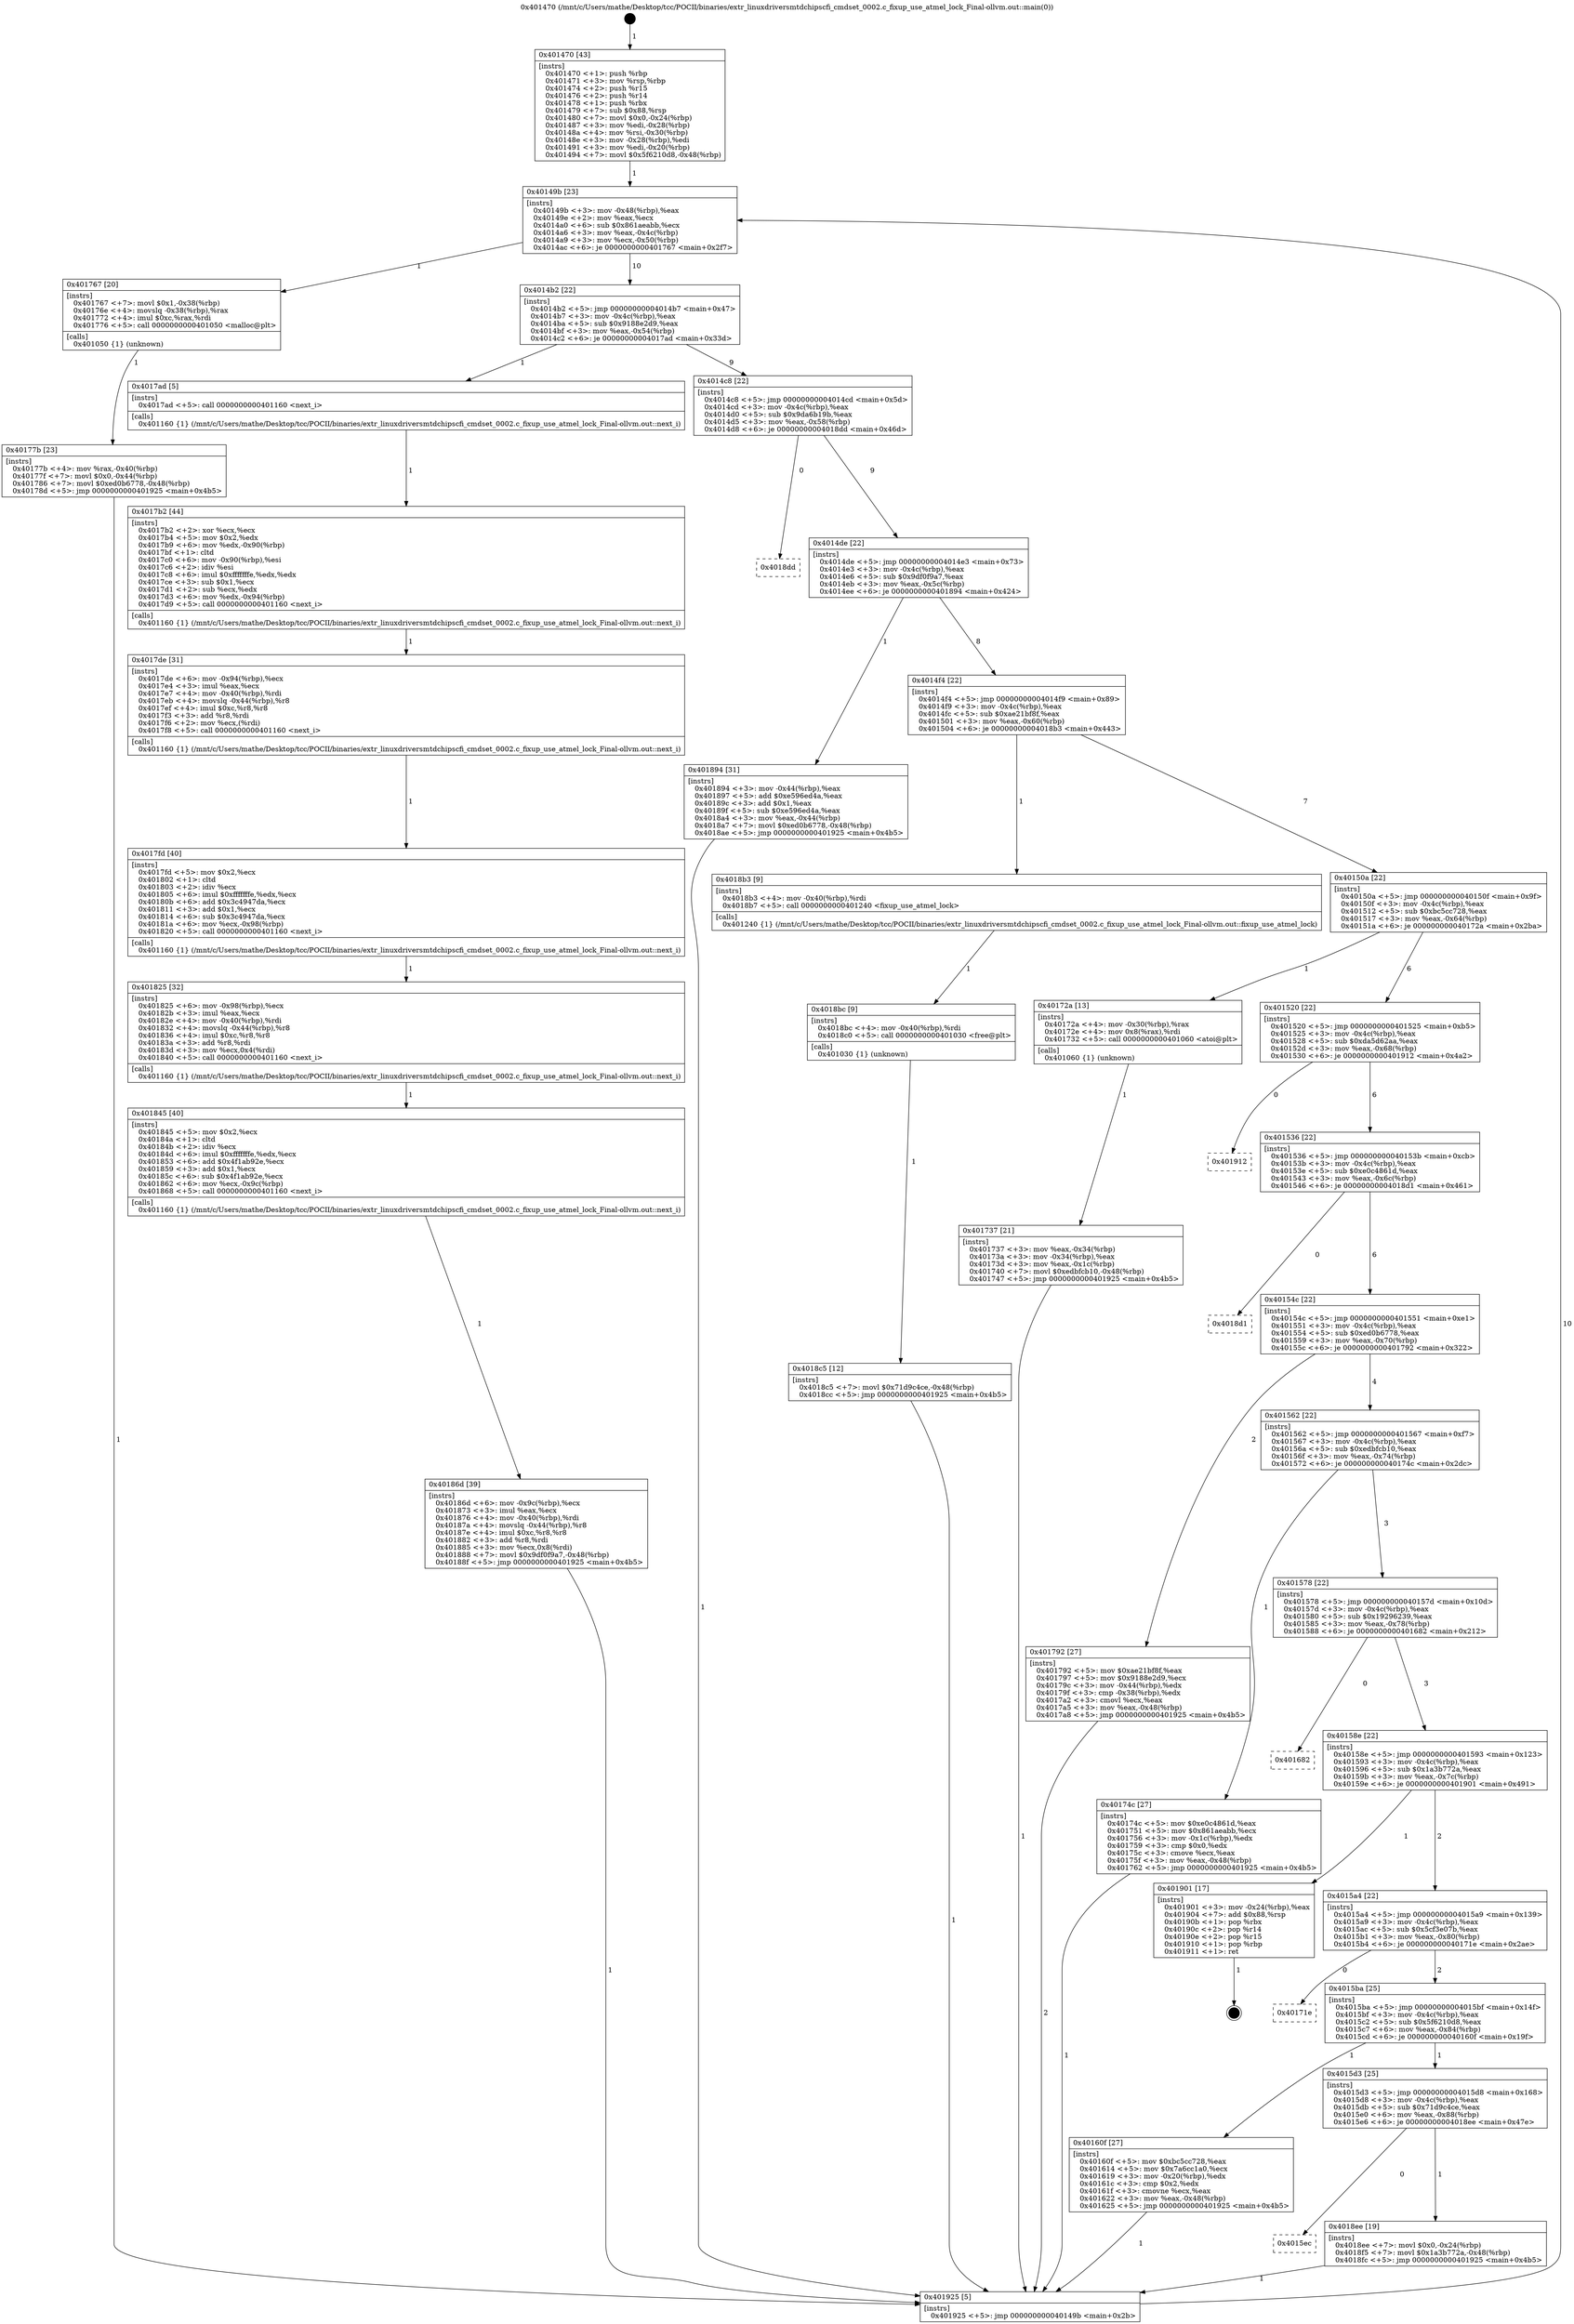 digraph "0x401470" {
  label = "0x401470 (/mnt/c/Users/mathe/Desktop/tcc/POCII/binaries/extr_linuxdriversmtdchipscfi_cmdset_0002.c_fixup_use_atmel_lock_Final-ollvm.out::main(0))"
  labelloc = "t"
  node[shape=record]

  Entry [label="",width=0.3,height=0.3,shape=circle,fillcolor=black,style=filled]
  "0x40149b" [label="{
     0x40149b [23]\l
     | [instrs]\l
     &nbsp;&nbsp;0x40149b \<+3\>: mov -0x48(%rbp),%eax\l
     &nbsp;&nbsp;0x40149e \<+2\>: mov %eax,%ecx\l
     &nbsp;&nbsp;0x4014a0 \<+6\>: sub $0x861aeabb,%ecx\l
     &nbsp;&nbsp;0x4014a6 \<+3\>: mov %eax,-0x4c(%rbp)\l
     &nbsp;&nbsp;0x4014a9 \<+3\>: mov %ecx,-0x50(%rbp)\l
     &nbsp;&nbsp;0x4014ac \<+6\>: je 0000000000401767 \<main+0x2f7\>\l
  }"]
  "0x401767" [label="{
     0x401767 [20]\l
     | [instrs]\l
     &nbsp;&nbsp;0x401767 \<+7\>: movl $0x1,-0x38(%rbp)\l
     &nbsp;&nbsp;0x40176e \<+4\>: movslq -0x38(%rbp),%rax\l
     &nbsp;&nbsp;0x401772 \<+4\>: imul $0xc,%rax,%rdi\l
     &nbsp;&nbsp;0x401776 \<+5\>: call 0000000000401050 \<malloc@plt\>\l
     | [calls]\l
     &nbsp;&nbsp;0x401050 \{1\} (unknown)\l
  }"]
  "0x4014b2" [label="{
     0x4014b2 [22]\l
     | [instrs]\l
     &nbsp;&nbsp;0x4014b2 \<+5\>: jmp 00000000004014b7 \<main+0x47\>\l
     &nbsp;&nbsp;0x4014b7 \<+3\>: mov -0x4c(%rbp),%eax\l
     &nbsp;&nbsp;0x4014ba \<+5\>: sub $0x9188e2d9,%eax\l
     &nbsp;&nbsp;0x4014bf \<+3\>: mov %eax,-0x54(%rbp)\l
     &nbsp;&nbsp;0x4014c2 \<+6\>: je 00000000004017ad \<main+0x33d\>\l
  }"]
  Exit [label="",width=0.3,height=0.3,shape=circle,fillcolor=black,style=filled,peripheries=2]
  "0x4017ad" [label="{
     0x4017ad [5]\l
     | [instrs]\l
     &nbsp;&nbsp;0x4017ad \<+5\>: call 0000000000401160 \<next_i\>\l
     | [calls]\l
     &nbsp;&nbsp;0x401160 \{1\} (/mnt/c/Users/mathe/Desktop/tcc/POCII/binaries/extr_linuxdriversmtdchipscfi_cmdset_0002.c_fixup_use_atmel_lock_Final-ollvm.out::next_i)\l
  }"]
  "0x4014c8" [label="{
     0x4014c8 [22]\l
     | [instrs]\l
     &nbsp;&nbsp;0x4014c8 \<+5\>: jmp 00000000004014cd \<main+0x5d\>\l
     &nbsp;&nbsp;0x4014cd \<+3\>: mov -0x4c(%rbp),%eax\l
     &nbsp;&nbsp;0x4014d0 \<+5\>: sub $0x9da6b19b,%eax\l
     &nbsp;&nbsp;0x4014d5 \<+3\>: mov %eax,-0x58(%rbp)\l
     &nbsp;&nbsp;0x4014d8 \<+6\>: je 00000000004018dd \<main+0x46d\>\l
  }"]
  "0x4015ec" [label="{
     0x4015ec\l
  }", style=dashed]
  "0x4018dd" [label="{
     0x4018dd\l
  }", style=dashed]
  "0x4014de" [label="{
     0x4014de [22]\l
     | [instrs]\l
     &nbsp;&nbsp;0x4014de \<+5\>: jmp 00000000004014e3 \<main+0x73\>\l
     &nbsp;&nbsp;0x4014e3 \<+3\>: mov -0x4c(%rbp),%eax\l
     &nbsp;&nbsp;0x4014e6 \<+5\>: sub $0x9df0f9a7,%eax\l
     &nbsp;&nbsp;0x4014eb \<+3\>: mov %eax,-0x5c(%rbp)\l
     &nbsp;&nbsp;0x4014ee \<+6\>: je 0000000000401894 \<main+0x424\>\l
  }"]
  "0x4018ee" [label="{
     0x4018ee [19]\l
     | [instrs]\l
     &nbsp;&nbsp;0x4018ee \<+7\>: movl $0x0,-0x24(%rbp)\l
     &nbsp;&nbsp;0x4018f5 \<+7\>: movl $0x1a3b772a,-0x48(%rbp)\l
     &nbsp;&nbsp;0x4018fc \<+5\>: jmp 0000000000401925 \<main+0x4b5\>\l
  }"]
  "0x401894" [label="{
     0x401894 [31]\l
     | [instrs]\l
     &nbsp;&nbsp;0x401894 \<+3\>: mov -0x44(%rbp),%eax\l
     &nbsp;&nbsp;0x401897 \<+5\>: add $0xe596ed4a,%eax\l
     &nbsp;&nbsp;0x40189c \<+3\>: add $0x1,%eax\l
     &nbsp;&nbsp;0x40189f \<+5\>: sub $0xe596ed4a,%eax\l
     &nbsp;&nbsp;0x4018a4 \<+3\>: mov %eax,-0x44(%rbp)\l
     &nbsp;&nbsp;0x4018a7 \<+7\>: movl $0xed0b6778,-0x48(%rbp)\l
     &nbsp;&nbsp;0x4018ae \<+5\>: jmp 0000000000401925 \<main+0x4b5\>\l
  }"]
  "0x4014f4" [label="{
     0x4014f4 [22]\l
     | [instrs]\l
     &nbsp;&nbsp;0x4014f4 \<+5\>: jmp 00000000004014f9 \<main+0x89\>\l
     &nbsp;&nbsp;0x4014f9 \<+3\>: mov -0x4c(%rbp),%eax\l
     &nbsp;&nbsp;0x4014fc \<+5\>: sub $0xae21bf8f,%eax\l
     &nbsp;&nbsp;0x401501 \<+3\>: mov %eax,-0x60(%rbp)\l
     &nbsp;&nbsp;0x401504 \<+6\>: je 00000000004018b3 \<main+0x443\>\l
  }"]
  "0x4018c5" [label="{
     0x4018c5 [12]\l
     | [instrs]\l
     &nbsp;&nbsp;0x4018c5 \<+7\>: movl $0x71d9c4ce,-0x48(%rbp)\l
     &nbsp;&nbsp;0x4018cc \<+5\>: jmp 0000000000401925 \<main+0x4b5\>\l
  }"]
  "0x4018b3" [label="{
     0x4018b3 [9]\l
     | [instrs]\l
     &nbsp;&nbsp;0x4018b3 \<+4\>: mov -0x40(%rbp),%rdi\l
     &nbsp;&nbsp;0x4018b7 \<+5\>: call 0000000000401240 \<fixup_use_atmel_lock\>\l
     | [calls]\l
     &nbsp;&nbsp;0x401240 \{1\} (/mnt/c/Users/mathe/Desktop/tcc/POCII/binaries/extr_linuxdriversmtdchipscfi_cmdset_0002.c_fixup_use_atmel_lock_Final-ollvm.out::fixup_use_atmel_lock)\l
  }"]
  "0x40150a" [label="{
     0x40150a [22]\l
     | [instrs]\l
     &nbsp;&nbsp;0x40150a \<+5\>: jmp 000000000040150f \<main+0x9f\>\l
     &nbsp;&nbsp;0x40150f \<+3\>: mov -0x4c(%rbp),%eax\l
     &nbsp;&nbsp;0x401512 \<+5\>: sub $0xbc5cc728,%eax\l
     &nbsp;&nbsp;0x401517 \<+3\>: mov %eax,-0x64(%rbp)\l
     &nbsp;&nbsp;0x40151a \<+6\>: je 000000000040172a \<main+0x2ba\>\l
  }"]
  "0x4018bc" [label="{
     0x4018bc [9]\l
     | [instrs]\l
     &nbsp;&nbsp;0x4018bc \<+4\>: mov -0x40(%rbp),%rdi\l
     &nbsp;&nbsp;0x4018c0 \<+5\>: call 0000000000401030 \<free@plt\>\l
     | [calls]\l
     &nbsp;&nbsp;0x401030 \{1\} (unknown)\l
  }"]
  "0x40172a" [label="{
     0x40172a [13]\l
     | [instrs]\l
     &nbsp;&nbsp;0x40172a \<+4\>: mov -0x30(%rbp),%rax\l
     &nbsp;&nbsp;0x40172e \<+4\>: mov 0x8(%rax),%rdi\l
     &nbsp;&nbsp;0x401732 \<+5\>: call 0000000000401060 \<atoi@plt\>\l
     | [calls]\l
     &nbsp;&nbsp;0x401060 \{1\} (unknown)\l
  }"]
  "0x401520" [label="{
     0x401520 [22]\l
     | [instrs]\l
     &nbsp;&nbsp;0x401520 \<+5\>: jmp 0000000000401525 \<main+0xb5\>\l
     &nbsp;&nbsp;0x401525 \<+3\>: mov -0x4c(%rbp),%eax\l
     &nbsp;&nbsp;0x401528 \<+5\>: sub $0xda5d62aa,%eax\l
     &nbsp;&nbsp;0x40152d \<+3\>: mov %eax,-0x68(%rbp)\l
     &nbsp;&nbsp;0x401530 \<+6\>: je 0000000000401912 \<main+0x4a2\>\l
  }"]
  "0x40186d" [label="{
     0x40186d [39]\l
     | [instrs]\l
     &nbsp;&nbsp;0x40186d \<+6\>: mov -0x9c(%rbp),%ecx\l
     &nbsp;&nbsp;0x401873 \<+3\>: imul %eax,%ecx\l
     &nbsp;&nbsp;0x401876 \<+4\>: mov -0x40(%rbp),%rdi\l
     &nbsp;&nbsp;0x40187a \<+4\>: movslq -0x44(%rbp),%r8\l
     &nbsp;&nbsp;0x40187e \<+4\>: imul $0xc,%r8,%r8\l
     &nbsp;&nbsp;0x401882 \<+3\>: add %r8,%rdi\l
     &nbsp;&nbsp;0x401885 \<+3\>: mov %ecx,0x8(%rdi)\l
     &nbsp;&nbsp;0x401888 \<+7\>: movl $0x9df0f9a7,-0x48(%rbp)\l
     &nbsp;&nbsp;0x40188f \<+5\>: jmp 0000000000401925 \<main+0x4b5\>\l
  }"]
  "0x401912" [label="{
     0x401912\l
  }", style=dashed]
  "0x401536" [label="{
     0x401536 [22]\l
     | [instrs]\l
     &nbsp;&nbsp;0x401536 \<+5\>: jmp 000000000040153b \<main+0xcb\>\l
     &nbsp;&nbsp;0x40153b \<+3\>: mov -0x4c(%rbp),%eax\l
     &nbsp;&nbsp;0x40153e \<+5\>: sub $0xe0c4861d,%eax\l
     &nbsp;&nbsp;0x401543 \<+3\>: mov %eax,-0x6c(%rbp)\l
     &nbsp;&nbsp;0x401546 \<+6\>: je 00000000004018d1 \<main+0x461\>\l
  }"]
  "0x401845" [label="{
     0x401845 [40]\l
     | [instrs]\l
     &nbsp;&nbsp;0x401845 \<+5\>: mov $0x2,%ecx\l
     &nbsp;&nbsp;0x40184a \<+1\>: cltd\l
     &nbsp;&nbsp;0x40184b \<+2\>: idiv %ecx\l
     &nbsp;&nbsp;0x40184d \<+6\>: imul $0xfffffffe,%edx,%ecx\l
     &nbsp;&nbsp;0x401853 \<+6\>: add $0x4f1ab92e,%ecx\l
     &nbsp;&nbsp;0x401859 \<+3\>: add $0x1,%ecx\l
     &nbsp;&nbsp;0x40185c \<+6\>: sub $0x4f1ab92e,%ecx\l
     &nbsp;&nbsp;0x401862 \<+6\>: mov %ecx,-0x9c(%rbp)\l
     &nbsp;&nbsp;0x401868 \<+5\>: call 0000000000401160 \<next_i\>\l
     | [calls]\l
     &nbsp;&nbsp;0x401160 \{1\} (/mnt/c/Users/mathe/Desktop/tcc/POCII/binaries/extr_linuxdriversmtdchipscfi_cmdset_0002.c_fixup_use_atmel_lock_Final-ollvm.out::next_i)\l
  }"]
  "0x4018d1" [label="{
     0x4018d1\l
  }", style=dashed]
  "0x40154c" [label="{
     0x40154c [22]\l
     | [instrs]\l
     &nbsp;&nbsp;0x40154c \<+5\>: jmp 0000000000401551 \<main+0xe1\>\l
     &nbsp;&nbsp;0x401551 \<+3\>: mov -0x4c(%rbp),%eax\l
     &nbsp;&nbsp;0x401554 \<+5\>: sub $0xed0b6778,%eax\l
     &nbsp;&nbsp;0x401559 \<+3\>: mov %eax,-0x70(%rbp)\l
     &nbsp;&nbsp;0x40155c \<+6\>: je 0000000000401792 \<main+0x322\>\l
  }"]
  "0x401825" [label="{
     0x401825 [32]\l
     | [instrs]\l
     &nbsp;&nbsp;0x401825 \<+6\>: mov -0x98(%rbp),%ecx\l
     &nbsp;&nbsp;0x40182b \<+3\>: imul %eax,%ecx\l
     &nbsp;&nbsp;0x40182e \<+4\>: mov -0x40(%rbp),%rdi\l
     &nbsp;&nbsp;0x401832 \<+4\>: movslq -0x44(%rbp),%r8\l
     &nbsp;&nbsp;0x401836 \<+4\>: imul $0xc,%r8,%r8\l
     &nbsp;&nbsp;0x40183a \<+3\>: add %r8,%rdi\l
     &nbsp;&nbsp;0x40183d \<+3\>: mov %ecx,0x4(%rdi)\l
     &nbsp;&nbsp;0x401840 \<+5\>: call 0000000000401160 \<next_i\>\l
     | [calls]\l
     &nbsp;&nbsp;0x401160 \{1\} (/mnt/c/Users/mathe/Desktop/tcc/POCII/binaries/extr_linuxdriversmtdchipscfi_cmdset_0002.c_fixup_use_atmel_lock_Final-ollvm.out::next_i)\l
  }"]
  "0x401792" [label="{
     0x401792 [27]\l
     | [instrs]\l
     &nbsp;&nbsp;0x401792 \<+5\>: mov $0xae21bf8f,%eax\l
     &nbsp;&nbsp;0x401797 \<+5\>: mov $0x9188e2d9,%ecx\l
     &nbsp;&nbsp;0x40179c \<+3\>: mov -0x44(%rbp),%edx\l
     &nbsp;&nbsp;0x40179f \<+3\>: cmp -0x38(%rbp),%edx\l
     &nbsp;&nbsp;0x4017a2 \<+3\>: cmovl %ecx,%eax\l
     &nbsp;&nbsp;0x4017a5 \<+3\>: mov %eax,-0x48(%rbp)\l
     &nbsp;&nbsp;0x4017a8 \<+5\>: jmp 0000000000401925 \<main+0x4b5\>\l
  }"]
  "0x401562" [label="{
     0x401562 [22]\l
     | [instrs]\l
     &nbsp;&nbsp;0x401562 \<+5\>: jmp 0000000000401567 \<main+0xf7\>\l
     &nbsp;&nbsp;0x401567 \<+3\>: mov -0x4c(%rbp),%eax\l
     &nbsp;&nbsp;0x40156a \<+5\>: sub $0xedbfcb10,%eax\l
     &nbsp;&nbsp;0x40156f \<+3\>: mov %eax,-0x74(%rbp)\l
     &nbsp;&nbsp;0x401572 \<+6\>: je 000000000040174c \<main+0x2dc\>\l
  }"]
  "0x4017fd" [label="{
     0x4017fd [40]\l
     | [instrs]\l
     &nbsp;&nbsp;0x4017fd \<+5\>: mov $0x2,%ecx\l
     &nbsp;&nbsp;0x401802 \<+1\>: cltd\l
     &nbsp;&nbsp;0x401803 \<+2\>: idiv %ecx\l
     &nbsp;&nbsp;0x401805 \<+6\>: imul $0xfffffffe,%edx,%ecx\l
     &nbsp;&nbsp;0x40180b \<+6\>: add $0x3c4947da,%ecx\l
     &nbsp;&nbsp;0x401811 \<+3\>: add $0x1,%ecx\l
     &nbsp;&nbsp;0x401814 \<+6\>: sub $0x3c4947da,%ecx\l
     &nbsp;&nbsp;0x40181a \<+6\>: mov %ecx,-0x98(%rbp)\l
     &nbsp;&nbsp;0x401820 \<+5\>: call 0000000000401160 \<next_i\>\l
     | [calls]\l
     &nbsp;&nbsp;0x401160 \{1\} (/mnt/c/Users/mathe/Desktop/tcc/POCII/binaries/extr_linuxdriversmtdchipscfi_cmdset_0002.c_fixup_use_atmel_lock_Final-ollvm.out::next_i)\l
  }"]
  "0x40174c" [label="{
     0x40174c [27]\l
     | [instrs]\l
     &nbsp;&nbsp;0x40174c \<+5\>: mov $0xe0c4861d,%eax\l
     &nbsp;&nbsp;0x401751 \<+5\>: mov $0x861aeabb,%ecx\l
     &nbsp;&nbsp;0x401756 \<+3\>: mov -0x1c(%rbp),%edx\l
     &nbsp;&nbsp;0x401759 \<+3\>: cmp $0x0,%edx\l
     &nbsp;&nbsp;0x40175c \<+3\>: cmove %ecx,%eax\l
     &nbsp;&nbsp;0x40175f \<+3\>: mov %eax,-0x48(%rbp)\l
     &nbsp;&nbsp;0x401762 \<+5\>: jmp 0000000000401925 \<main+0x4b5\>\l
  }"]
  "0x401578" [label="{
     0x401578 [22]\l
     | [instrs]\l
     &nbsp;&nbsp;0x401578 \<+5\>: jmp 000000000040157d \<main+0x10d\>\l
     &nbsp;&nbsp;0x40157d \<+3\>: mov -0x4c(%rbp),%eax\l
     &nbsp;&nbsp;0x401580 \<+5\>: sub $0x19296239,%eax\l
     &nbsp;&nbsp;0x401585 \<+3\>: mov %eax,-0x78(%rbp)\l
     &nbsp;&nbsp;0x401588 \<+6\>: je 0000000000401682 \<main+0x212\>\l
  }"]
  "0x4017de" [label="{
     0x4017de [31]\l
     | [instrs]\l
     &nbsp;&nbsp;0x4017de \<+6\>: mov -0x94(%rbp),%ecx\l
     &nbsp;&nbsp;0x4017e4 \<+3\>: imul %eax,%ecx\l
     &nbsp;&nbsp;0x4017e7 \<+4\>: mov -0x40(%rbp),%rdi\l
     &nbsp;&nbsp;0x4017eb \<+4\>: movslq -0x44(%rbp),%r8\l
     &nbsp;&nbsp;0x4017ef \<+4\>: imul $0xc,%r8,%r8\l
     &nbsp;&nbsp;0x4017f3 \<+3\>: add %r8,%rdi\l
     &nbsp;&nbsp;0x4017f6 \<+2\>: mov %ecx,(%rdi)\l
     &nbsp;&nbsp;0x4017f8 \<+5\>: call 0000000000401160 \<next_i\>\l
     | [calls]\l
     &nbsp;&nbsp;0x401160 \{1\} (/mnt/c/Users/mathe/Desktop/tcc/POCII/binaries/extr_linuxdriversmtdchipscfi_cmdset_0002.c_fixup_use_atmel_lock_Final-ollvm.out::next_i)\l
  }"]
  "0x401682" [label="{
     0x401682\l
  }", style=dashed]
  "0x40158e" [label="{
     0x40158e [22]\l
     | [instrs]\l
     &nbsp;&nbsp;0x40158e \<+5\>: jmp 0000000000401593 \<main+0x123\>\l
     &nbsp;&nbsp;0x401593 \<+3\>: mov -0x4c(%rbp),%eax\l
     &nbsp;&nbsp;0x401596 \<+5\>: sub $0x1a3b772a,%eax\l
     &nbsp;&nbsp;0x40159b \<+3\>: mov %eax,-0x7c(%rbp)\l
     &nbsp;&nbsp;0x40159e \<+6\>: je 0000000000401901 \<main+0x491\>\l
  }"]
  "0x4017b2" [label="{
     0x4017b2 [44]\l
     | [instrs]\l
     &nbsp;&nbsp;0x4017b2 \<+2\>: xor %ecx,%ecx\l
     &nbsp;&nbsp;0x4017b4 \<+5\>: mov $0x2,%edx\l
     &nbsp;&nbsp;0x4017b9 \<+6\>: mov %edx,-0x90(%rbp)\l
     &nbsp;&nbsp;0x4017bf \<+1\>: cltd\l
     &nbsp;&nbsp;0x4017c0 \<+6\>: mov -0x90(%rbp),%esi\l
     &nbsp;&nbsp;0x4017c6 \<+2\>: idiv %esi\l
     &nbsp;&nbsp;0x4017c8 \<+6\>: imul $0xfffffffe,%edx,%edx\l
     &nbsp;&nbsp;0x4017ce \<+3\>: sub $0x1,%ecx\l
     &nbsp;&nbsp;0x4017d1 \<+2\>: sub %ecx,%edx\l
     &nbsp;&nbsp;0x4017d3 \<+6\>: mov %edx,-0x94(%rbp)\l
     &nbsp;&nbsp;0x4017d9 \<+5\>: call 0000000000401160 \<next_i\>\l
     | [calls]\l
     &nbsp;&nbsp;0x401160 \{1\} (/mnt/c/Users/mathe/Desktop/tcc/POCII/binaries/extr_linuxdriversmtdchipscfi_cmdset_0002.c_fixup_use_atmel_lock_Final-ollvm.out::next_i)\l
  }"]
  "0x401901" [label="{
     0x401901 [17]\l
     | [instrs]\l
     &nbsp;&nbsp;0x401901 \<+3\>: mov -0x24(%rbp),%eax\l
     &nbsp;&nbsp;0x401904 \<+7\>: add $0x88,%rsp\l
     &nbsp;&nbsp;0x40190b \<+1\>: pop %rbx\l
     &nbsp;&nbsp;0x40190c \<+2\>: pop %r14\l
     &nbsp;&nbsp;0x40190e \<+2\>: pop %r15\l
     &nbsp;&nbsp;0x401910 \<+1\>: pop %rbp\l
     &nbsp;&nbsp;0x401911 \<+1\>: ret\l
  }"]
  "0x4015a4" [label="{
     0x4015a4 [22]\l
     | [instrs]\l
     &nbsp;&nbsp;0x4015a4 \<+5\>: jmp 00000000004015a9 \<main+0x139\>\l
     &nbsp;&nbsp;0x4015a9 \<+3\>: mov -0x4c(%rbp),%eax\l
     &nbsp;&nbsp;0x4015ac \<+5\>: sub $0x5cf3e07b,%eax\l
     &nbsp;&nbsp;0x4015b1 \<+3\>: mov %eax,-0x80(%rbp)\l
     &nbsp;&nbsp;0x4015b4 \<+6\>: je 000000000040171e \<main+0x2ae\>\l
  }"]
  "0x40177b" [label="{
     0x40177b [23]\l
     | [instrs]\l
     &nbsp;&nbsp;0x40177b \<+4\>: mov %rax,-0x40(%rbp)\l
     &nbsp;&nbsp;0x40177f \<+7\>: movl $0x0,-0x44(%rbp)\l
     &nbsp;&nbsp;0x401786 \<+7\>: movl $0xed0b6778,-0x48(%rbp)\l
     &nbsp;&nbsp;0x40178d \<+5\>: jmp 0000000000401925 \<main+0x4b5\>\l
  }"]
  "0x40171e" [label="{
     0x40171e\l
  }", style=dashed]
  "0x4015ba" [label="{
     0x4015ba [25]\l
     | [instrs]\l
     &nbsp;&nbsp;0x4015ba \<+5\>: jmp 00000000004015bf \<main+0x14f\>\l
     &nbsp;&nbsp;0x4015bf \<+3\>: mov -0x4c(%rbp),%eax\l
     &nbsp;&nbsp;0x4015c2 \<+5\>: sub $0x5f6210d8,%eax\l
     &nbsp;&nbsp;0x4015c7 \<+6\>: mov %eax,-0x84(%rbp)\l
     &nbsp;&nbsp;0x4015cd \<+6\>: je 000000000040160f \<main+0x19f\>\l
  }"]
  "0x401737" [label="{
     0x401737 [21]\l
     | [instrs]\l
     &nbsp;&nbsp;0x401737 \<+3\>: mov %eax,-0x34(%rbp)\l
     &nbsp;&nbsp;0x40173a \<+3\>: mov -0x34(%rbp),%eax\l
     &nbsp;&nbsp;0x40173d \<+3\>: mov %eax,-0x1c(%rbp)\l
     &nbsp;&nbsp;0x401740 \<+7\>: movl $0xedbfcb10,-0x48(%rbp)\l
     &nbsp;&nbsp;0x401747 \<+5\>: jmp 0000000000401925 \<main+0x4b5\>\l
  }"]
  "0x40160f" [label="{
     0x40160f [27]\l
     | [instrs]\l
     &nbsp;&nbsp;0x40160f \<+5\>: mov $0xbc5cc728,%eax\l
     &nbsp;&nbsp;0x401614 \<+5\>: mov $0x7a6cc1a0,%ecx\l
     &nbsp;&nbsp;0x401619 \<+3\>: mov -0x20(%rbp),%edx\l
     &nbsp;&nbsp;0x40161c \<+3\>: cmp $0x2,%edx\l
     &nbsp;&nbsp;0x40161f \<+3\>: cmovne %ecx,%eax\l
     &nbsp;&nbsp;0x401622 \<+3\>: mov %eax,-0x48(%rbp)\l
     &nbsp;&nbsp;0x401625 \<+5\>: jmp 0000000000401925 \<main+0x4b5\>\l
  }"]
  "0x4015d3" [label="{
     0x4015d3 [25]\l
     | [instrs]\l
     &nbsp;&nbsp;0x4015d3 \<+5\>: jmp 00000000004015d8 \<main+0x168\>\l
     &nbsp;&nbsp;0x4015d8 \<+3\>: mov -0x4c(%rbp),%eax\l
     &nbsp;&nbsp;0x4015db \<+5\>: sub $0x71d9c4ce,%eax\l
     &nbsp;&nbsp;0x4015e0 \<+6\>: mov %eax,-0x88(%rbp)\l
     &nbsp;&nbsp;0x4015e6 \<+6\>: je 00000000004018ee \<main+0x47e\>\l
  }"]
  "0x401925" [label="{
     0x401925 [5]\l
     | [instrs]\l
     &nbsp;&nbsp;0x401925 \<+5\>: jmp 000000000040149b \<main+0x2b\>\l
  }"]
  "0x401470" [label="{
     0x401470 [43]\l
     | [instrs]\l
     &nbsp;&nbsp;0x401470 \<+1\>: push %rbp\l
     &nbsp;&nbsp;0x401471 \<+3\>: mov %rsp,%rbp\l
     &nbsp;&nbsp;0x401474 \<+2\>: push %r15\l
     &nbsp;&nbsp;0x401476 \<+2\>: push %r14\l
     &nbsp;&nbsp;0x401478 \<+1\>: push %rbx\l
     &nbsp;&nbsp;0x401479 \<+7\>: sub $0x88,%rsp\l
     &nbsp;&nbsp;0x401480 \<+7\>: movl $0x0,-0x24(%rbp)\l
     &nbsp;&nbsp;0x401487 \<+3\>: mov %edi,-0x28(%rbp)\l
     &nbsp;&nbsp;0x40148a \<+4\>: mov %rsi,-0x30(%rbp)\l
     &nbsp;&nbsp;0x40148e \<+3\>: mov -0x28(%rbp),%edi\l
     &nbsp;&nbsp;0x401491 \<+3\>: mov %edi,-0x20(%rbp)\l
     &nbsp;&nbsp;0x401494 \<+7\>: movl $0x5f6210d8,-0x48(%rbp)\l
  }"]
  Entry -> "0x401470" [label=" 1"]
  "0x40149b" -> "0x401767" [label=" 1"]
  "0x40149b" -> "0x4014b2" [label=" 10"]
  "0x401901" -> Exit [label=" 1"]
  "0x4014b2" -> "0x4017ad" [label=" 1"]
  "0x4014b2" -> "0x4014c8" [label=" 9"]
  "0x4018ee" -> "0x401925" [label=" 1"]
  "0x4014c8" -> "0x4018dd" [label=" 0"]
  "0x4014c8" -> "0x4014de" [label=" 9"]
  "0x4015d3" -> "0x4015ec" [label=" 0"]
  "0x4014de" -> "0x401894" [label=" 1"]
  "0x4014de" -> "0x4014f4" [label=" 8"]
  "0x4015d3" -> "0x4018ee" [label=" 1"]
  "0x4014f4" -> "0x4018b3" [label=" 1"]
  "0x4014f4" -> "0x40150a" [label=" 7"]
  "0x4018c5" -> "0x401925" [label=" 1"]
  "0x40150a" -> "0x40172a" [label=" 1"]
  "0x40150a" -> "0x401520" [label=" 6"]
  "0x4018bc" -> "0x4018c5" [label=" 1"]
  "0x401520" -> "0x401912" [label=" 0"]
  "0x401520" -> "0x401536" [label=" 6"]
  "0x4018b3" -> "0x4018bc" [label=" 1"]
  "0x401536" -> "0x4018d1" [label=" 0"]
  "0x401536" -> "0x40154c" [label=" 6"]
  "0x401894" -> "0x401925" [label=" 1"]
  "0x40154c" -> "0x401792" [label=" 2"]
  "0x40154c" -> "0x401562" [label=" 4"]
  "0x40186d" -> "0x401925" [label=" 1"]
  "0x401562" -> "0x40174c" [label=" 1"]
  "0x401562" -> "0x401578" [label=" 3"]
  "0x401845" -> "0x40186d" [label=" 1"]
  "0x401578" -> "0x401682" [label=" 0"]
  "0x401578" -> "0x40158e" [label=" 3"]
  "0x401825" -> "0x401845" [label=" 1"]
  "0x40158e" -> "0x401901" [label=" 1"]
  "0x40158e" -> "0x4015a4" [label=" 2"]
  "0x4017fd" -> "0x401825" [label=" 1"]
  "0x4015a4" -> "0x40171e" [label=" 0"]
  "0x4015a4" -> "0x4015ba" [label=" 2"]
  "0x4017de" -> "0x4017fd" [label=" 1"]
  "0x4015ba" -> "0x40160f" [label=" 1"]
  "0x4015ba" -> "0x4015d3" [label=" 1"]
  "0x40160f" -> "0x401925" [label=" 1"]
  "0x401470" -> "0x40149b" [label=" 1"]
  "0x401925" -> "0x40149b" [label=" 10"]
  "0x40172a" -> "0x401737" [label=" 1"]
  "0x401737" -> "0x401925" [label=" 1"]
  "0x40174c" -> "0x401925" [label=" 1"]
  "0x401767" -> "0x40177b" [label=" 1"]
  "0x40177b" -> "0x401925" [label=" 1"]
  "0x401792" -> "0x401925" [label=" 2"]
  "0x4017ad" -> "0x4017b2" [label=" 1"]
  "0x4017b2" -> "0x4017de" [label=" 1"]
}

